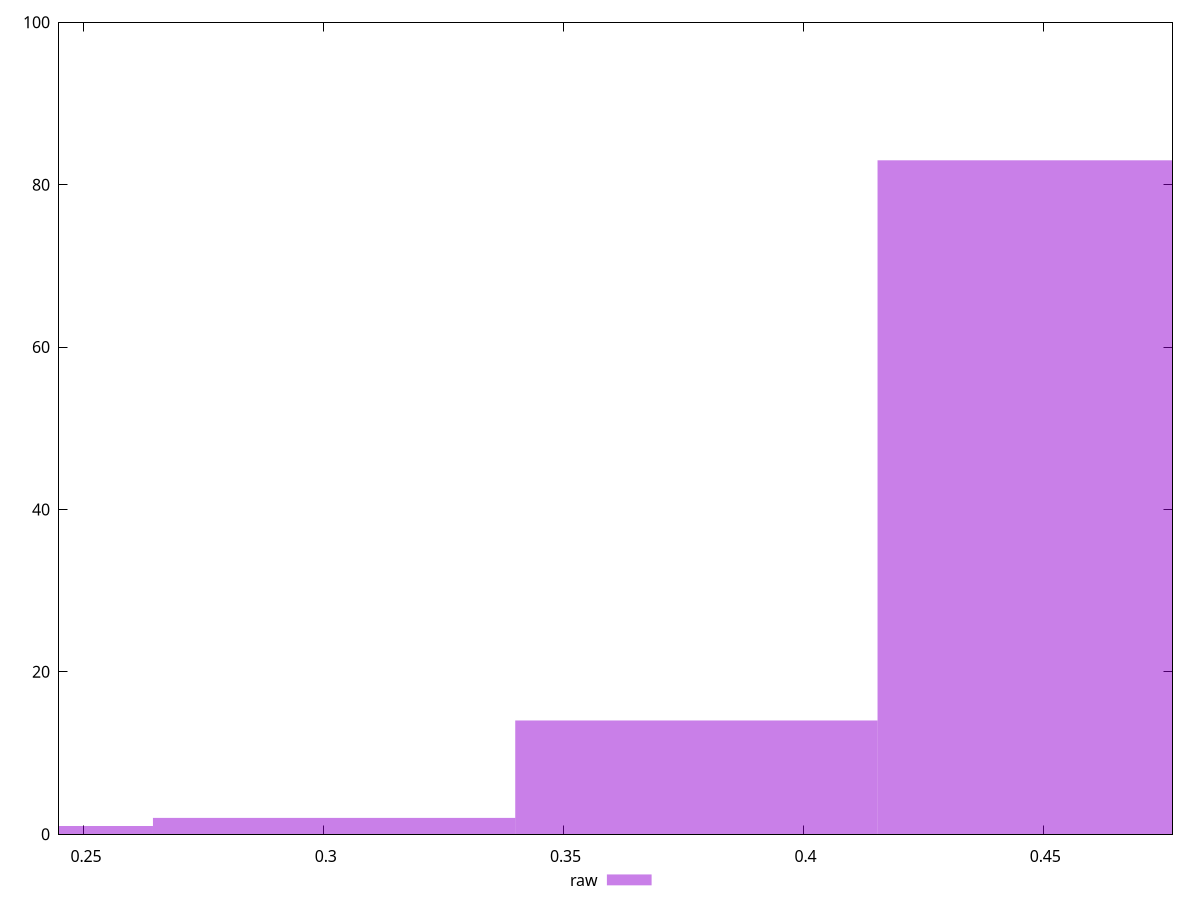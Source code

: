 reset

$raw <<EOF
0.22661093543315208 1
0.3021479139108694 2
0.37768489238858677 14
0.45322187086630417 83
EOF

set key outside below
set boxwidth 0.07553697847771736
set xrange [0.24479122788838795:0.4769530144710857]
set yrange [0:100]
set trange [0:100]
set style fill transparent solid 0.5 noborder
set terminal svg size 640, 490 enhanced background rgb 'white'
set output "report_00019_2021-02-10T18-14-37.922Z//meta/pScore/samples/pages/raw/histogram.svg"

plot $raw title "raw" with boxes

reset
